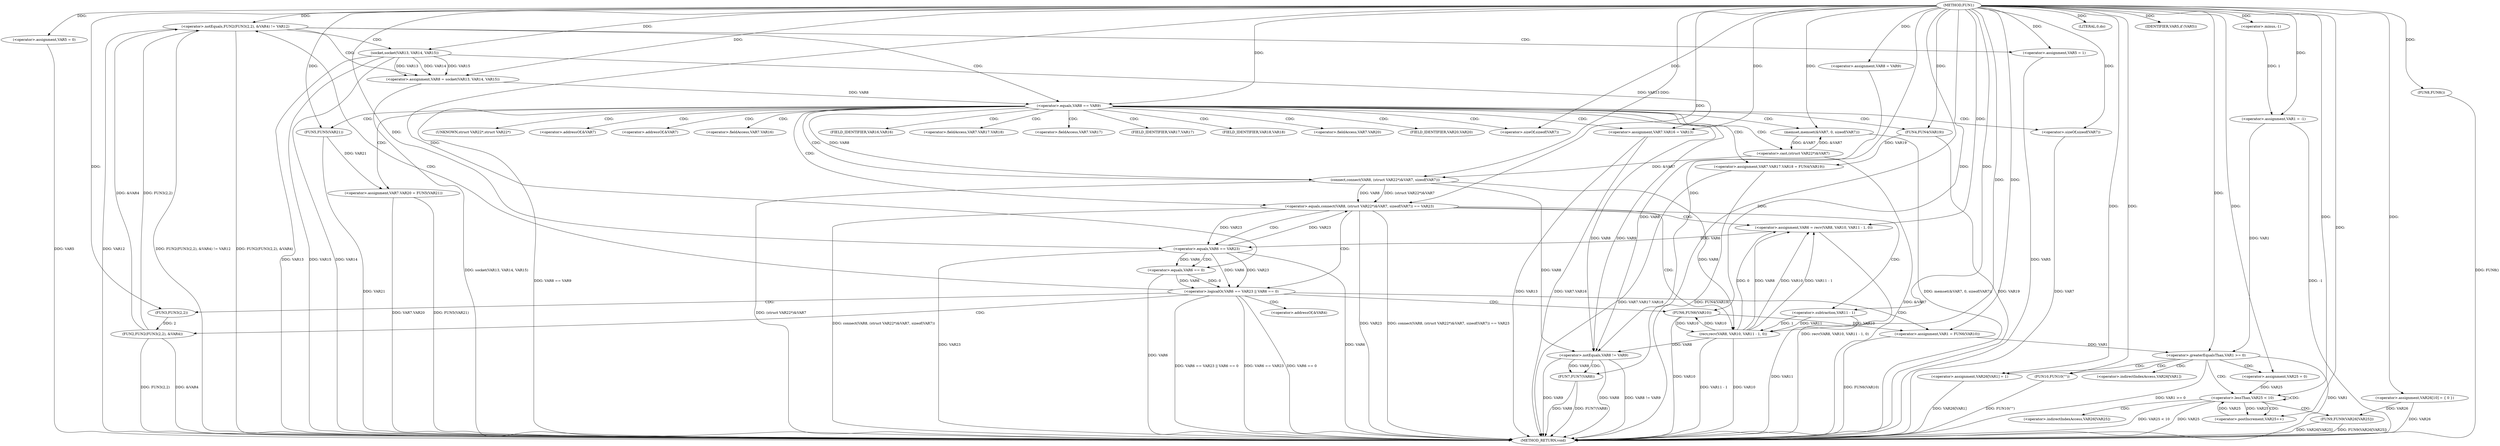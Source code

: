 digraph FUN1 {  
"1000100" [label = "(METHOD,FUN1)" ]
"1000258" [label = "(METHOD_RETURN,void)" ]
"1000103" [label = "(<operator>.assignment,VAR1 = -1)" ]
"1000105" [label = "(<operator>.minus,-1)" ]
"1000112" [label = "(<operator>.assignment,VAR5 = 0)" ]
"1000118" [label = "(<operator>.assignment,VAR8 = VAR9)" ]
"1000125" [label = "(<operator>.notEquals,FUN2(FUN3(2,2), &VAR4) != VAR12)" ]
"1000126" [label = "(FUN2,FUN2(FUN3(2,2), &VAR4))" ]
"1000127" [label = "(FUN3,FUN3(2,2))" ]
"1000135" [label = "(<operator>.assignment,VAR5 = 1)" ]
"1000138" [label = "(<operator>.assignment,VAR8 = socket(VAR13, VAR14, VAR15))" ]
"1000140" [label = "(socket,socket(VAR13, VAR14, VAR15))" ]
"1000145" [label = "(<operator>.equals,VAR8 == VAR9)" ]
"1000150" [label = "(memset,memset(&VAR7, 0, sizeof(VAR7)))" ]
"1000154" [label = "(<operator>.sizeOf,sizeof(VAR7))" ]
"1000156" [label = "(<operator>.assignment,VAR7.VAR16 = VAR13)" ]
"1000161" [label = "(<operator>.assignment,VAR7.VAR17.VAR18 = FUN4(VAR19))" ]
"1000167" [label = "(FUN4,FUN4(VAR19))" ]
"1000169" [label = "(<operator>.assignment,VAR7.VAR20 = FUN5(VAR21))" ]
"1000173" [label = "(FUN5,FUN5(VAR21))" ]
"1000176" [label = "(<operator>.equals,connect(VAR8, (struct VAR22*)&VAR7, sizeof(VAR7)) == VAR23)" ]
"1000177" [label = "(connect,connect(VAR8, (struct VAR22*)&VAR7, sizeof(VAR7)))" ]
"1000179" [label = "(<operator>.cast,(struct VAR22*)&VAR7)" ]
"1000183" [label = "(<operator>.sizeOf,sizeof(VAR7))" ]
"1000188" [label = "(<operator>.assignment,VAR6 = recv(VAR8, VAR10, VAR11 - 1, 0))" ]
"1000190" [label = "(recv,recv(VAR8, VAR10, VAR11 - 1, 0))" ]
"1000193" [label = "(<operator>.subtraction,VAR11 - 1)" ]
"1000198" [label = "(<operator>.logicalOr,VAR6 == VAR23 || VAR6 == 0)" ]
"1000199" [label = "(<operator>.equals,VAR6 == VAR23)" ]
"1000202" [label = "(<operator>.equals,VAR6 == 0)" ]
"1000207" [label = "(<operator>.assignment,VAR1 = FUN6(VAR10))" ]
"1000209" [label = "(FUN6,FUN6(VAR10))" ]
"1000211" [label = "(LITERAL,0,do)" ]
"1000213" [label = "(<operator>.notEquals,VAR8 != VAR9)" ]
"1000217" [label = "(FUN7,FUN7(VAR8))" ]
"1000220" [label = "(IDENTIFIER,VAR5,if (VAR5))" ]
"1000222" [label = "(FUN8,FUN8())" ]
"1000228" [label = "(<operator>.assignment,VAR26[10] = { 0 })" ]
"1000231" [label = "(<operator>.greaterEqualsThan,VAR1 >= 0)" ]
"1000235" [label = "(<operator>.assignment,VAR26[VAR1] = 1)" ]
"1000241" [label = "(<operator>.assignment,VAR25 = 0)" ]
"1000244" [label = "(<operator>.lessThan,VAR25 < 10)" ]
"1000247" [label = "(<operator>.postIncrement,VAR25++)" ]
"1000250" [label = "(FUN9,FUN9(VAR26[VAR25]))" ]
"1000256" [label = "(FUN10,FUN10(\"\"))" ]
"1000130" [label = "(<operator>.addressOf,&VAR4)" ]
"1000151" [label = "(<operator>.addressOf,&VAR7)" ]
"1000157" [label = "(<operator>.fieldAccess,VAR7.VAR16)" ]
"1000159" [label = "(FIELD_IDENTIFIER,VAR16,VAR16)" ]
"1000162" [label = "(<operator>.fieldAccess,VAR7.VAR17.VAR18)" ]
"1000163" [label = "(<operator>.fieldAccess,VAR7.VAR17)" ]
"1000165" [label = "(FIELD_IDENTIFIER,VAR17,VAR17)" ]
"1000166" [label = "(FIELD_IDENTIFIER,VAR18,VAR18)" ]
"1000170" [label = "(<operator>.fieldAccess,VAR7.VAR20)" ]
"1000172" [label = "(FIELD_IDENTIFIER,VAR20,VAR20)" ]
"1000180" [label = "(UNKNOWN,struct VAR22*,struct VAR22*)" ]
"1000181" [label = "(<operator>.addressOf,&VAR7)" ]
"1000236" [label = "(<operator>.indirectIndexAccess,VAR26[VAR1])" ]
"1000251" [label = "(<operator>.indirectIndexAccess,VAR26[VAR25])" ]
  "1000140" -> "1000258"  [ label = "DDG: VAR14"] 
  "1000207" -> "1000258"  [ label = "DDG: FUN6(VAR10)"] 
  "1000176" -> "1000258"  [ label = "DDG: VAR23"] 
  "1000177" -> "1000258"  [ label = "DDG: (struct VAR22*)&VAR7"] 
  "1000103" -> "1000258"  [ label = "DDG: -1"] 
  "1000179" -> "1000258"  [ label = "DDG: &VAR7"] 
  "1000167" -> "1000258"  [ label = "DDG: VAR19"] 
  "1000126" -> "1000258"  [ label = "DDG: &VAR4"] 
  "1000125" -> "1000258"  [ label = "DDG: FUN2(FUN3(2,2), &VAR4)"] 
  "1000250" -> "1000258"  [ label = "DDG: VAR26[VAR25]"] 
  "1000125" -> "1000258"  [ label = "DDG: FUN2(FUN3(2,2), &VAR4) != VAR12"] 
  "1000193" -> "1000258"  [ label = "DDG: VAR11"] 
  "1000199" -> "1000258"  [ label = "DDG: VAR23"] 
  "1000209" -> "1000258"  [ label = "DDG: VAR10"] 
  "1000235" -> "1000258"  [ label = "DDG: VAR26[VAR1]"] 
  "1000188" -> "1000258"  [ label = "DDG: recv(VAR8, VAR10, VAR11 - 1, 0)"] 
  "1000199" -> "1000258"  [ label = "DDG: VAR6"] 
  "1000156" -> "1000258"  [ label = "DDG: VAR7.VAR16"] 
  "1000217" -> "1000258"  [ label = "DDG: FUN7(VAR8)"] 
  "1000156" -> "1000258"  [ label = "DDG: VAR13"] 
  "1000213" -> "1000258"  [ label = "DDG: VAR8"] 
  "1000125" -> "1000258"  [ label = "DDG: VAR12"] 
  "1000140" -> "1000258"  [ label = "DDG: VAR13"] 
  "1000138" -> "1000258"  [ label = "DDG: socket(VAR13, VAR14, VAR15)"] 
  "1000183" -> "1000258"  [ label = "DDG: VAR7"] 
  "1000228" -> "1000258"  [ label = "DDG: VAR26"] 
  "1000161" -> "1000258"  [ label = "DDG: FUN4(VAR19)"] 
  "1000217" -> "1000258"  [ label = "DDG: VAR8"] 
  "1000202" -> "1000258"  [ label = "DDG: VAR6"] 
  "1000222" -> "1000258"  [ label = "DDG: FUN8()"] 
  "1000176" -> "1000258"  [ label = "DDG: connect(VAR8, (struct VAR22*)&VAR7, sizeof(VAR7)) == VAR23"] 
  "1000126" -> "1000258"  [ label = "DDG: FUN3(2,2)"] 
  "1000231" -> "1000258"  [ label = "DDG: VAR1 >= 0"] 
  "1000198" -> "1000258"  [ label = "DDG: VAR6 == VAR23"] 
  "1000231" -> "1000258"  [ label = "DDG: VAR1"] 
  "1000213" -> "1000258"  [ label = "DDG: VAR8 != VAR9"] 
  "1000190" -> "1000258"  [ label = "DDG: VAR11 - 1"] 
  "1000112" -> "1000258"  [ label = "DDG: VAR5"] 
  "1000169" -> "1000258"  [ label = "DDG: FUN5(VAR21)"] 
  "1000140" -> "1000258"  [ label = "DDG: VAR15"] 
  "1000135" -> "1000258"  [ label = "DDG: VAR5"] 
  "1000145" -> "1000258"  [ label = "DDG: VAR8 == VAR9"] 
  "1000213" -> "1000258"  [ label = "DDG: VAR9"] 
  "1000176" -> "1000258"  [ label = "DDG: connect(VAR8, (struct VAR22*)&VAR7, sizeof(VAR7))"] 
  "1000244" -> "1000258"  [ label = "DDG: VAR25 < 10"] 
  "1000169" -> "1000258"  [ label = "DDG: VAR7.VAR20"] 
  "1000150" -> "1000258"  [ label = "DDG: memset(&VAR7, 0, sizeof(VAR7))"] 
  "1000250" -> "1000258"  [ label = "DDG: FUN9(VAR26[VAR25])"] 
  "1000244" -> "1000258"  [ label = "DDG: VAR25"] 
  "1000256" -> "1000258"  [ label = "DDG: FUN10(\"\")"] 
  "1000161" -> "1000258"  [ label = "DDG: VAR7.VAR17.VAR18"] 
  "1000190" -> "1000258"  [ label = "DDG: VAR10"] 
  "1000173" -> "1000258"  [ label = "DDG: VAR21"] 
  "1000198" -> "1000258"  [ label = "DDG: VAR6 == 0"] 
  "1000198" -> "1000258"  [ label = "DDG: VAR6 == VAR23 || VAR6 == 0"] 
  "1000105" -> "1000103"  [ label = "DDG: 1"] 
  "1000100" -> "1000103"  [ label = "DDG: "] 
  "1000100" -> "1000105"  [ label = "DDG: "] 
  "1000100" -> "1000112"  [ label = "DDG: "] 
  "1000100" -> "1000118"  [ label = "DDG: "] 
  "1000126" -> "1000125"  [ label = "DDG: FUN3(2,2)"] 
  "1000126" -> "1000125"  [ label = "DDG: &VAR4"] 
  "1000127" -> "1000126"  [ label = "DDG: 2"] 
  "1000100" -> "1000127"  [ label = "DDG: "] 
  "1000100" -> "1000125"  [ label = "DDG: "] 
  "1000100" -> "1000135"  [ label = "DDG: "] 
  "1000140" -> "1000138"  [ label = "DDG: VAR13"] 
  "1000140" -> "1000138"  [ label = "DDG: VAR14"] 
  "1000140" -> "1000138"  [ label = "DDG: VAR15"] 
  "1000100" -> "1000138"  [ label = "DDG: "] 
  "1000100" -> "1000140"  [ label = "DDG: "] 
  "1000138" -> "1000145"  [ label = "DDG: VAR8"] 
  "1000100" -> "1000145"  [ label = "DDG: "] 
  "1000179" -> "1000150"  [ label = "DDG: &VAR7"] 
  "1000100" -> "1000150"  [ label = "DDG: "] 
  "1000100" -> "1000154"  [ label = "DDG: "] 
  "1000140" -> "1000156"  [ label = "DDG: VAR13"] 
  "1000100" -> "1000156"  [ label = "DDG: "] 
  "1000167" -> "1000161"  [ label = "DDG: VAR19"] 
  "1000100" -> "1000167"  [ label = "DDG: "] 
  "1000173" -> "1000169"  [ label = "DDG: VAR21"] 
  "1000100" -> "1000173"  [ label = "DDG: "] 
  "1000177" -> "1000176"  [ label = "DDG: VAR8"] 
  "1000177" -> "1000176"  [ label = "DDG: (struct VAR22*)&VAR7"] 
  "1000145" -> "1000177"  [ label = "DDG: VAR8"] 
  "1000100" -> "1000177"  [ label = "DDG: "] 
  "1000179" -> "1000177"  [ label = "DDG: &VAR7"] 
  "1000150" -> "1000179"  [ label = "DDG: &VAR7"] 
  "1000100" -> "1000183"  [ label = "DDG: "] 
  "1000199" -> "1000176"  [ label = "DDG: VAR23"] 
  "1000100" -> "1000176"  [ label = "DDG: "] 
  "1000190" -> "1000188"  [ label = "DDG: VAR8"] 
  "1000190" -> "1000188"  [ label = "DDG: VAR10"] 
  "1000190" -> "1000188"  [ label = "DDG: VAR11 - 1"] 
  "1000190" -> "1000188"  [ label = "DDG: 0"] 
  "1000100" -> "1000188"  [ label = "DDG: "] 
  "1000177" -> "1000190"  [ label = "DDG: VAR8"] 
  "1000100" -> "1000190"  [ label = "DDG: "] 
  "1000209" -> "1000190"  [ label = "DDG: VAR10"] 
  "1000193" -> "1000190"  [ label = "DDG: VAR11"] 
  "1000193" -> "1000190"  [ label = "DDG: 1"] 
  "1000100" -> "1000193"  [ label = "DDG: "] 
  "1000199" -> "1000198"  [ label = "DDG: VAR6"] 
  "1000199" -> "1000198"  [ label = "DDG: VAR23"] 
  "1000188" -> "1000199"  [ label = "DDG: VAR6"] 
  "1000100" -> "1000199"  [ label = "DDG: "] 
  "1000176" -> "1000199"  [ label = "DDG: VAR23"] 
  "1000202" -> "1000198"  [ label = "DDG: VAR6"] 
  "1000202" -> "1000198"  [ label = "DDG: 0"] 
  "1000199" -> "1000202"  [ label = "DDG: VAR6"] 
  "1000100" -> "1000202"  [ label = "DDG: "] 
  "1000209" -> "1000207"  [ label = "DDG: VAR10"] 
  "1000100" -> "1000207"  [ label = "DDG: "] 
  "1000190" -> "1000209"  [ label = "DDG: VAR10"] 
  "1000100" -> "1000209"  [ label = "DDG: "] 
  "1000100" -> "1000211"  [ label = "DDG: "] 
  "1000177" -> "1000213"  [ label = "DDG: VAR8"] 
  "1000190" -> "1000213"  [ label = "DDG: VAR8"] 
  "1000118" -> "1000213"  [ label = "DDG: VAR8"] 
  "1000145" -> "1000213"  [ label = "DDG: VAR8"] 
  "1000100" -> "1000213"  [ label = "DDG: "] 
  "1000145" -> "1000213"  [ label = "DDG: VAR9"] 
  "1000213" -> "1000217"  [ label = "DDG: VAR8"] 
  "1000100" -> "1000217"  [ label = "DDG: "] 
  "1000100" -> "1000220"  [ label = "DDG: "] 
  "1000100" -> "1000222"  [ label = "DDG: "] 
  "1000100" -> "1000228"  [ label = "DDG: "] 
  "1000103" -> "1000231"  [ label = "DDG: VAR1"] 
  "1000207" -> "1000231"  [ label = "DDG: VAR1"] 
  "1000100" -> "1000231"  [ label = "DDG: "] 
  "1000100" -> "1000235"  [ label = "DDG: "] 
  "1000100" -> "1000241"  [ label = "DDG: "] 
  "1000247" -> "1000244"  [ label = "DDG: VAR25"] 
  "1000241" -> "1000244"  [ label = "DDG: VAR25"] 
  "1000100" -> "1000244"  [ label = "DDG: "] 
  "1000244" -> "1000247"  [ label = "DDG: VAR25"] 
  "1000100" -> "1000247"  [ label = "DDG: "] 
  "1000228" -> "1000250"  [ label = "DDG: VAR26"] 
  "1000100" -> "1000256"  [ label = "DDG: "] 
  "1000125" -> "1000145"  [ label = "CDG: "] 
  "1000125" -> "1000138"  [ label = "CDG: "] 
  "1000125" -> "1000135"  [ label = "CDG: "] 
  "1000125" -> "1000140"  [ label = "CDG: "] 
  "1000145" -> "1000156"  [ label = "CDG: "] 
  "1000145" -> "1000161"  [ label = "CDG: "] 
  "1000145" -> "1000150"  [ label = "CDG: "] 
  "1000145" -> "1000166"  [ label = "CDG: "] 
  "1000145" -> "1000180"  [ label = "CDG: "] 
  "1000145" -> "1000183"  [ label = "CDG: "] 
  "1000145" -> "1000165"  [ label = "CDG: "] 
  "1000145" -> "1000157"  [ label = "CDG: "] 
  "1000145" -> "1000167"  [ label = "CDG: "] 
  "1000145" -> "1000154"  [ label = "CDG: "] 
  "1000145" -> "1000151"  [ label = "CDG: "] 
  "1000145" -> "1000179"  [ label = "CDG: "] 
  "1000145" -> "1000176"  [ label = "CDG: "] 
  "1000145" -> "1000172"  [ label = "CDG: "] 
  "1000145" -> "1000169"  [ label = "CDG: "] 
  "1000145" -> "1000163"  [ label = "CDG: "] 
  "1000145" -> "1000159"  [ label = "CDG: "] 
  "1000145" -> "1000173"  [ label = "CDG: "] 
  "1000145" -> "1000170"  [ label = "CDG: "] 
  "1000145" -> "1000177"  [ label = "CDG: "] 
  "1000145" -> "1000162"  [ label = "CDG: "] 
  "1000145" -> "1000181"  [ label = "CDG: "] 
  "1000176" -> "1000199"  [ label = "CDG: "] 
  "1000176" -> "1000188"  [ label = "CDG: "] 
  "1000176" -> "1000190"  [ label = "CDG: "] 
  "1000176" -> "1000198"  [ label = "CDG: "] 
  "1000176" -> "1000193"  [ label = "CDG: "] 
  "1000198" -> "1000207"  [ label = "CDG: "] 
  "1000198" -> "1000209"  [ label = "CDG: "] 
  "1000198" -> "1000125"  [ label = "CDG: "] 
  "1000198" -> "1000127"  [ label = "CDG: "] 
  "1000198" -> "1000126"  [ label = "CDG: "] 
  "1000198" -> "1000130"  [ label = "CDG: "] 
  "1000199" -> "1000202"  [ label = "CDG: "] 
  "1000213" -> "1000217"  [ label = "CDG: "] 
  "1000231" -> "1000244"  [ label = "CDG: "] 
  "1000231" -> "1000236"  [ label = "CDG: "] 
  "1000231" -> "1000235"  [ label = "CDG: "] 
  "1000231" -> "1000241"  [ label = "CDG: "] 
  "1000231" -> "1000256"  [ label = "CDG: "] 
  "1000244" -> "1000244"  [ label = "CDG: "] 
  "1000244" -> "1000251"  [ label = "CDG: "] 
  "1000244" -> "1000250"  [ label = "CDG: "] 
  "1000244" -> "1000247"  [ label = "CDG: "] 
}
